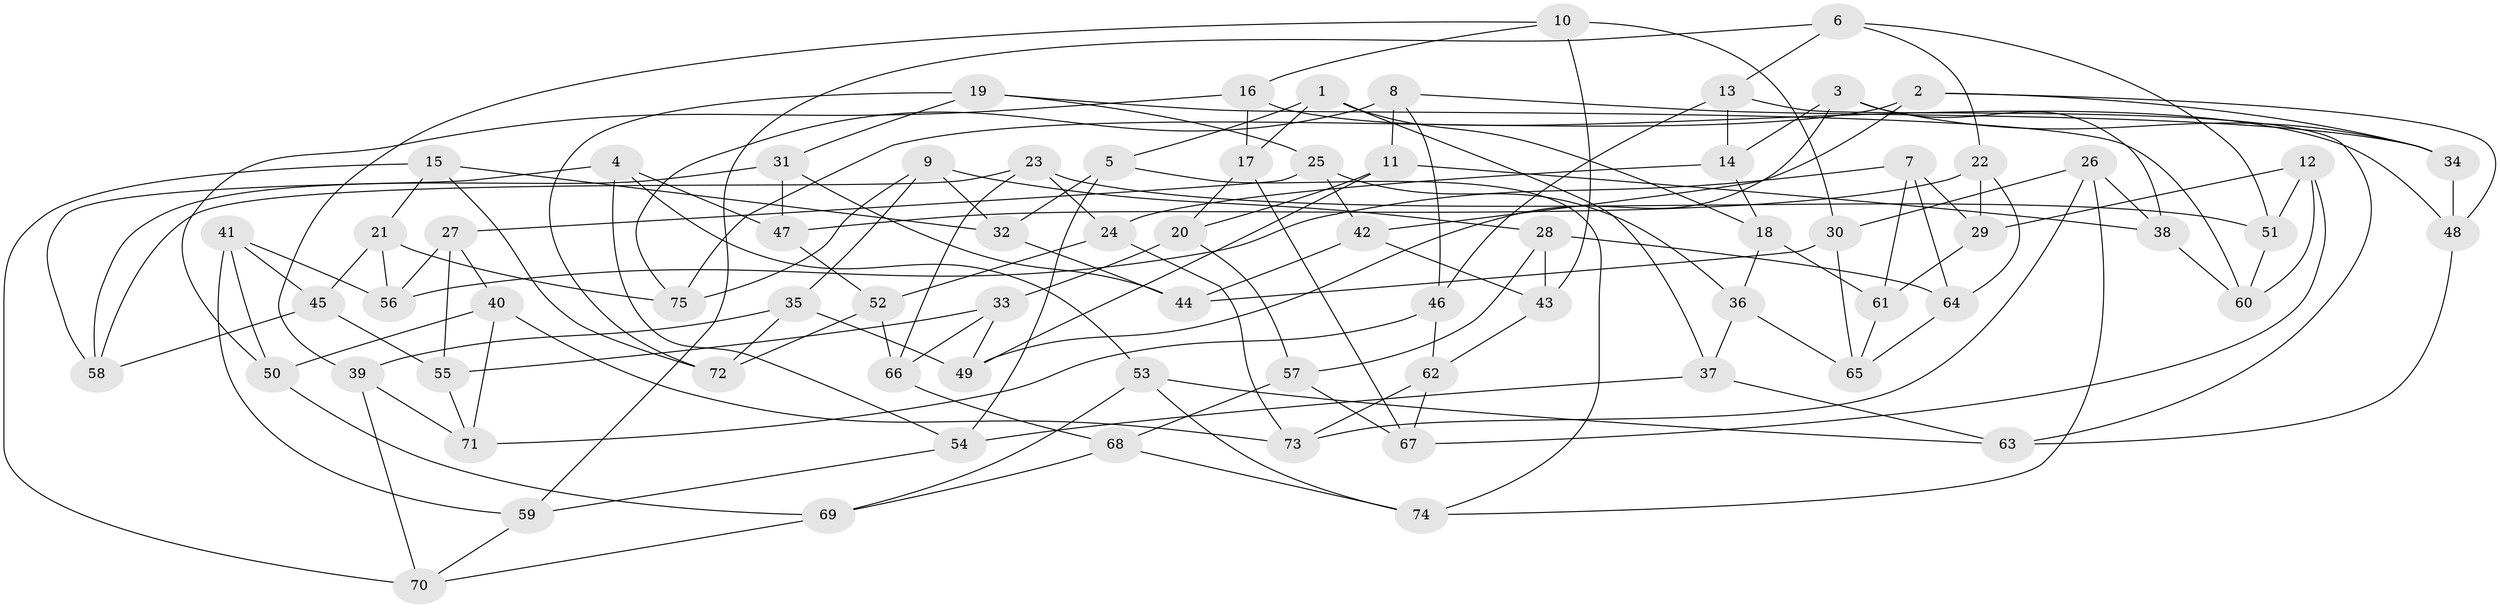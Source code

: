 // Generated by graph-tools (version 1.1) at 2025/11/02/27/25 16:11:43]
// undirected, 75 vertices, 150 edges
graph export_dot {
graph [start="1"]
  node [color=gray90,style=filled];
  1;
  2;
  3;
  4;
  5;
  6;
  7;
  8;
  9;
  10;
  11;
  12;
  13;
  14;
  15;
  16;
  17;
  18;
  19;
  20;
  21;
  22;
  23;
  24;
  25;
  26;
  27;
  28;
  29;
  30;
  31;
  32;
  33;
  34;
  35;
  36;
  37;
  38;
  39;
  40;
  41;
  42;
  43;
  44;
  45;
  46;
  47;
  48;
  49;
  50;
  51;
  52;
  53;
  54;
  55;
  56;
  57;
  58;
  59;
  60;
  61;
  62;
  63;
  64;
  65;
  66;
  67;
  68;
  69;
  70;
  71;
  72;
  73;
  74;
  75;
  1 -- 18;
  1 -- 17;
  1 -- 5;
  1 -- 37;
  2 -- 42;
  2 -- 48;
  2 -- 75;
  2 -- 34;
  3 -- 34;
  3 -- 49;
  3 -- 14;
  3 -- 38;
  4 -- 58;
  4 -- 54;
  4 -- 47;
  4 -- 53;
  5 -- 32;
  5 -- 74;
  5 -- 54;
  6 -- 59;
  6 -- 22;
  6 -- 51;
  6 -- 13;
  7 -- 61;
  7 -- 64;
  7 -- 29;
  7 -- 56;
  8 -- 34;
  8 -- 11;
  8 -- 75;
  8 -- 46;
  9 -- 35;
  9 -- 32;
  9 -- 75;
  9 -- 28;
  10 -- 39;
  10 -- 43;
  10 -- 16;
  10 -- 30;
  11 -- 20;
  11 -- 38;
  11 -- 49;
  12 -- 60;
  12 -- 67;
  12 -- 29;
  12 -- 51;
  13 -- 63;
  13 -- 14;
  13 -- 46;
  14 -- 18;
  14 -- 24;
  15 -- 32;
  15 -- 72;
  15 -- 21;
  15 -- 70;
  16 -- 17;
  16 -- 48;
  16 -- 50;
  17 -- 20;
  17 -- 67;
  18 -- 36;
  18 -- 61;
  19 -- 25;
  19 -- 72;
  19 -- 31;
  19 -- 60;
  20 -- 57;
  20 -- 33;
  21 -- 75;
  21 -- 56;
  21 -- 45;
  22 -- 47;
  22 -- 64;
  22 -- 29;
  23 -- 66;
  23 -- 24;
  23 -- 51;
  23 -- 58;
  24 -- 73;
  24 -- 52;
  25 -- 36;
  25 -- 42;
  25 -- 27;
  26 -- 73;
  26 -- 74;
  26 -- 30;
  26 -- 38;
  27 -- 55;
  27 -- 40;
  27 -- 56;
  28 -- 57;
  28 -- 64;
  28 -- 43;
  29 -- 61;
  30 -- 65;
  30 -- 44;
  31 -- 44;
  31 -- 47;
  31 -- 58;
  32 -- 44;
  33 -- 49;
  33 -- 55;
  33 -- 66;
  34 -- 48;
  35 -- 49;
  35 -- 39;
  35 -- 72;
  36 -- 65;
  36 -- 37;
  37 -- 63;
  37 -- 54;
  38 -- 60;
  39 -- 70;
  39 -- 71;
  40 -- 50;
  40 -- 73;
  40 -- 71;
  41 -- 56;
  41 -- 45;
  41 -- 50;
  41 -- 59;
  42 -- 43;
  42 -- 44;
  43 -- 62;
  45 -- 58;
  45 -- 55;
  46 -- 62;
  46 -- 71;
  47 -- 52;
  48 -- 63;
  50 -- 69;
  51 -- 60;
  52 -- 66;
  52 -- 72;
  53 -- 63;
  53 -- 74;
  53 -- 69;
  54 -- 59;
  55 -- 71;
  57 -- 68;
  57 -- 67;
  59 -- 70;
  61 -- 65;
  62 -- 73;
  62 -- 67;
  64 -- 65;
  66 -- 68;
  68 -- 69;
  68 -- 74;
  69 -- 70;
}
